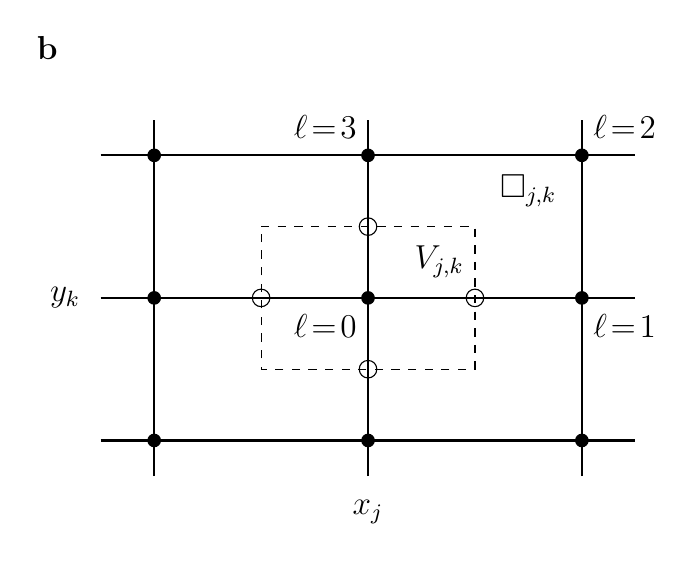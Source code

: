 \begin{tikzpicture}[scale=8.6cm/9.5cm]

  %uncomment to see grid on which it was generated:
  %\draw[dotted,step=1.0,black,very thin] (0,0) grid (6,4);

  % strong grid around elements
  \draw[thick] (-0.75,0) -- (6.75,0);
  \draw[thick] (-0.75,2) -- (6.75,2);
  \draw[thick] (-0.75,4) -- (6.75,4);
  \draw[thick] (0,-0.5) -- (0,4.5);
  \draw[thick] (3,-0.5) -- (3,4.5);
  \draw[thick] (6,-0.5) -- (6,4.5);

  % nodes
  \filldraw (0,0) circle (2.5pt);
  \filldraw (3,0) circle (2.5pt);
  \filldraw (6,0) circle (2.5pt);
  \filldraw (0,2) circle (2.5pt);
  \filldraw (3,2) circle (2.5pt);
  \filldraw (6,2) circle (2.5pt);
  \filldraw (0,4) circle (2.5pt);
  \filldraw (3,4) circle (2.5pt);
  \filldraw (6,4) circle (2.5pt);

  % some node labels
  \draw (3-0.6,2-0.4) node {\large $\ell\!=\!0$};
  \draw (6+0.6,2-0.4) node {\large $\ell\!=\!1$};
  \draw (6+0.6,4+0.4) node {\large $\ell\!=\!2$};
  \draw (3-0.6,4+0.4) node {\large $\ell\!=\!3$};

  % true Mahaffy "quadrature" points
  \draw (3,1)   circle (3.5pt);
  \draw (4.5,2) circle (3.5pt);
  \draw (3,3)   circle (3.5pt);
  \draw (1.5,2) circle (3.5pt);

  % outline control volume
  \draw[dashed] (1.5,3) -- (4.5,3) -- (4.5,1) -- (1.5,1) -- cycle;

  % label element and control volume
  \draw (5.25,3.5) node {\large $\square_{j,k}$};
  \draw (4,2.5) node {\large $V_{j,k}$};

%  % dimensions \Delta x, \Delta y
%  \draw[latex-latex] (3.2,4.5) -- (5.8,4.5);
%  \draw (4.5,5.0) node {\large $\Delta x$};
%  \draw[latex-latex] (6.5,2.2) -- (6.5,3.8);
%  \draw (7.0,3) node {\large $\Delta y$};

  % label center point and dims
  \draw (3,-1.0) node {\large $x_j$};
  \draw (-1.25,2) node {\large $y_k$};

  % label as "b"
  \tikzstyle{fontbf} = [font=\bf]
  \draw (-1.5,5.5) node[fontbf] {\large b};
\end{tikzpicture}
